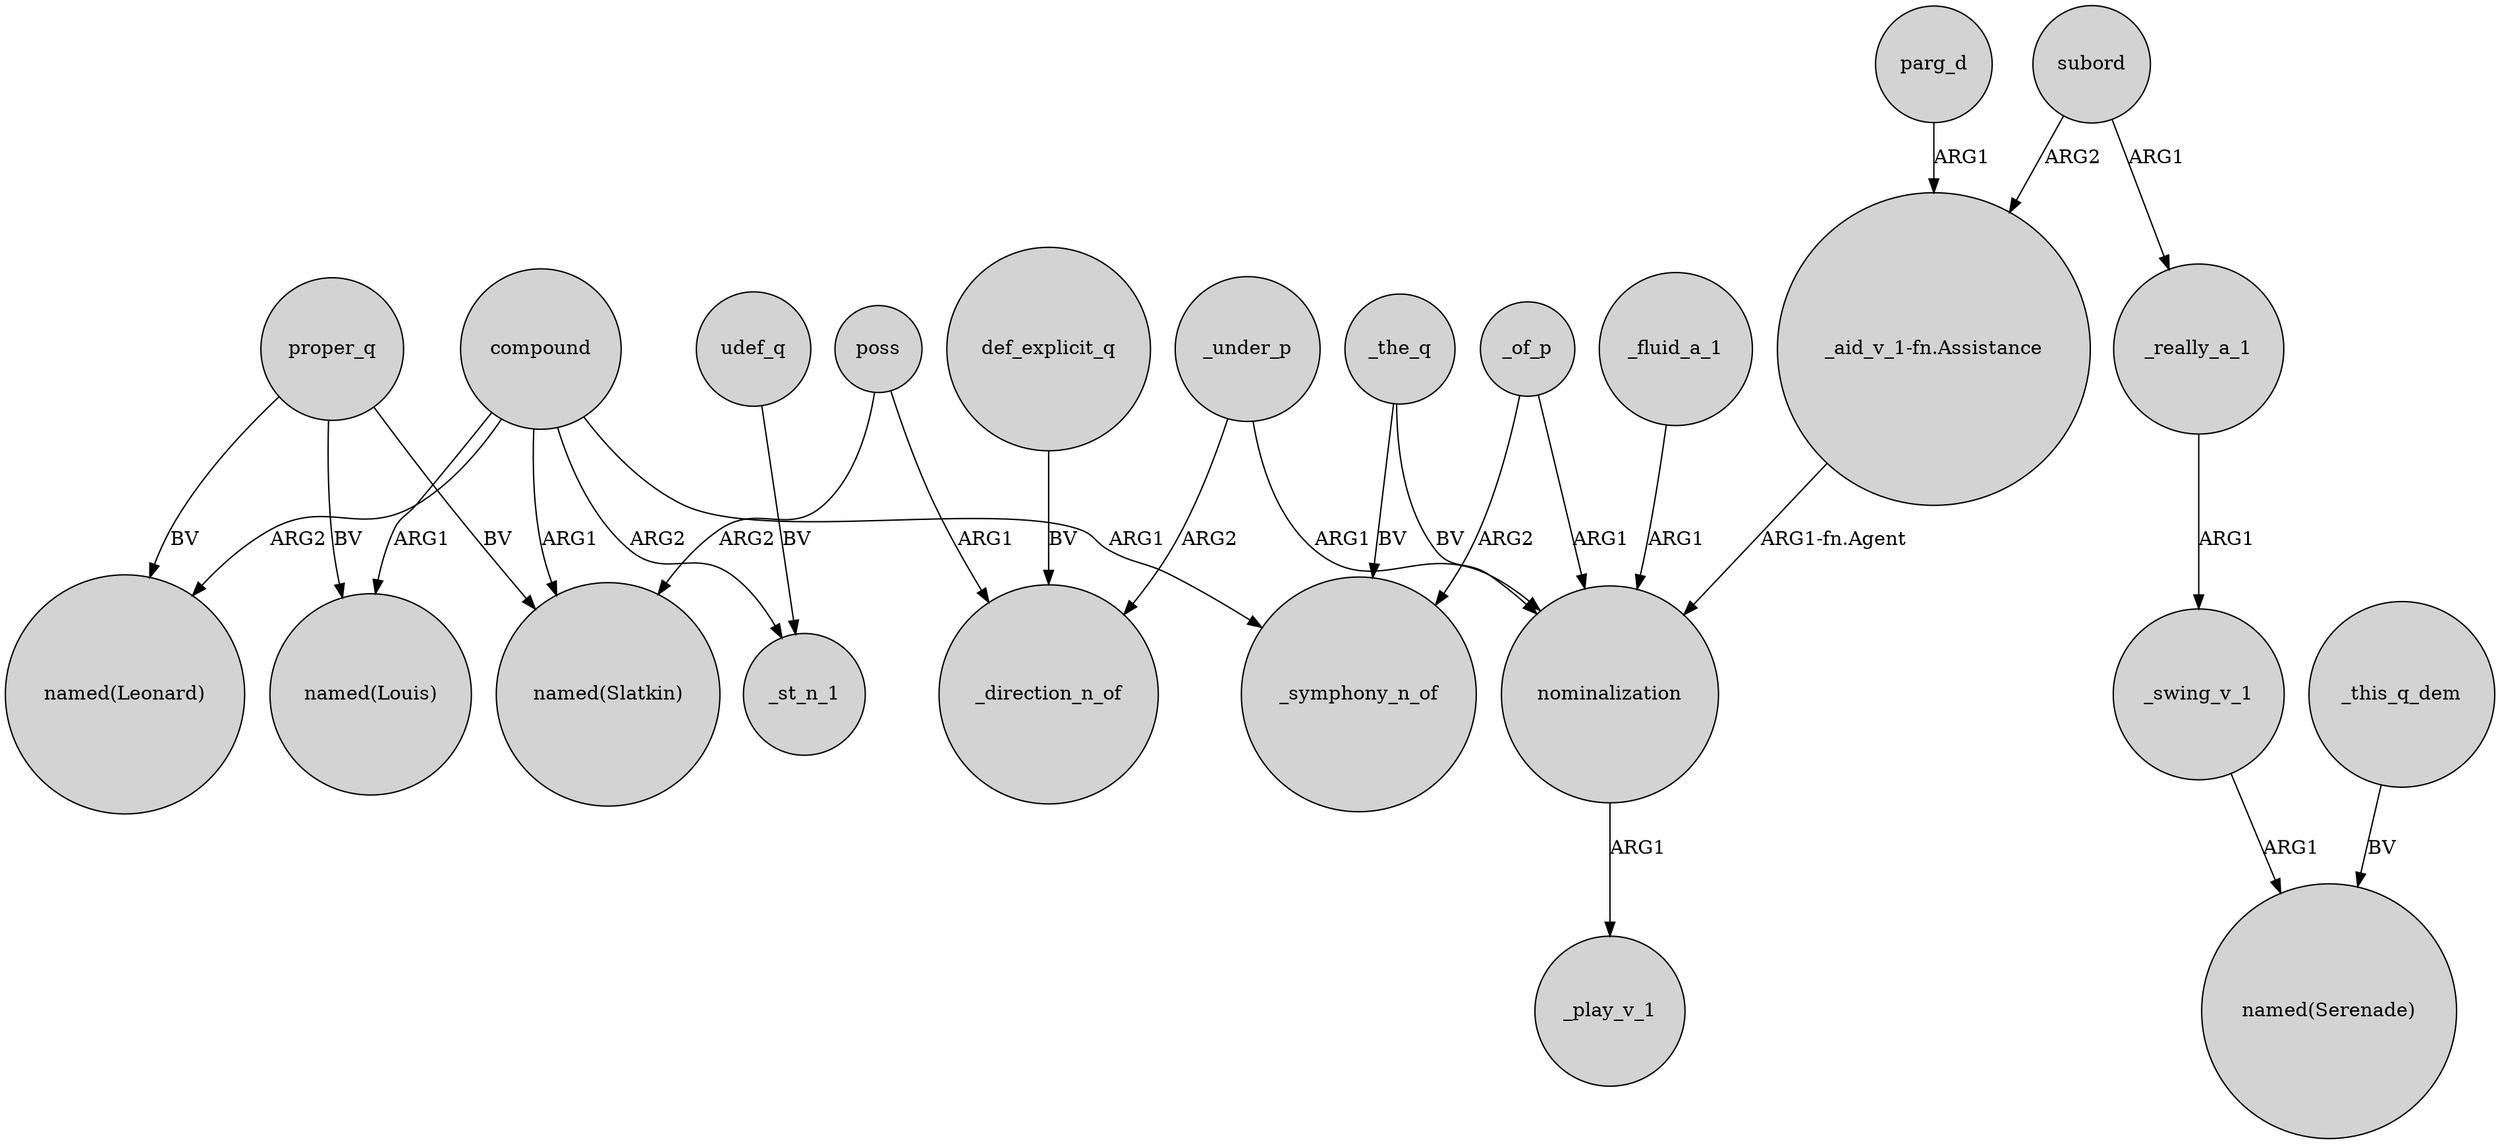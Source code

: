 digraph {
	node [shape=circle style=filled]
	compound -> _symphony_n_of [label=ARG1]
	_under_p -> nominalization [label=ARG1]
	_this_q_dem -> "named(Serenade)" [label=BV]
	proper_q -> "named(Louis)" [label=BV]
	parg_d -> "_aid_v_1-fn.Assistance" [label=ARG1]
	subord -> "_aid_v_1-fn.Assistance" [label=ARG2]
	udef_q -> _st_n_1 [label=BV]
	def_explicit_q -> _direction_n_of [label=BV]
	"_aid_v_1-fn.Assistance" -> nominalization [label="ARG1-fn.Agent"]
	poss -> "named(Slatkin)" [label=ARG2]
	_under_p -> _direction_n_of [label=ARG2]
	nominalization -> _play_v_1 [label=ARG1]
	_of_p -> _symphony_n_of [label=ARG2]
	_of_p -> nominalization [label=ARG1]
	subord -> _really_a_1 [label=ARG1]
	proper_q -> "named(Slatkin)" [label=BV]
	_swing_v_1 -> "named(Serenade)" [label=ARG1]
	compound -> _st_n_1 [label=ARG2]
	compound -> "named(Louis)" [label=ARG1]
	_really_a_1 -> _swing_v_1 [label=ARG1]
	compound -> "named(Slatkin)" [label=ARG1]
	_fluid_a_1 -> nominalization [label=ARG1]
	_the_q -> _symphony_n_of [label=BV]
	compound -> "named(Leonard)" [label=ARG2]
	proper_q -> "named(Leonard)" [label=BV]
	poss -> _direction_n_of [label=ARG1]
	_the_q -> nominalization [label=BV]
}
